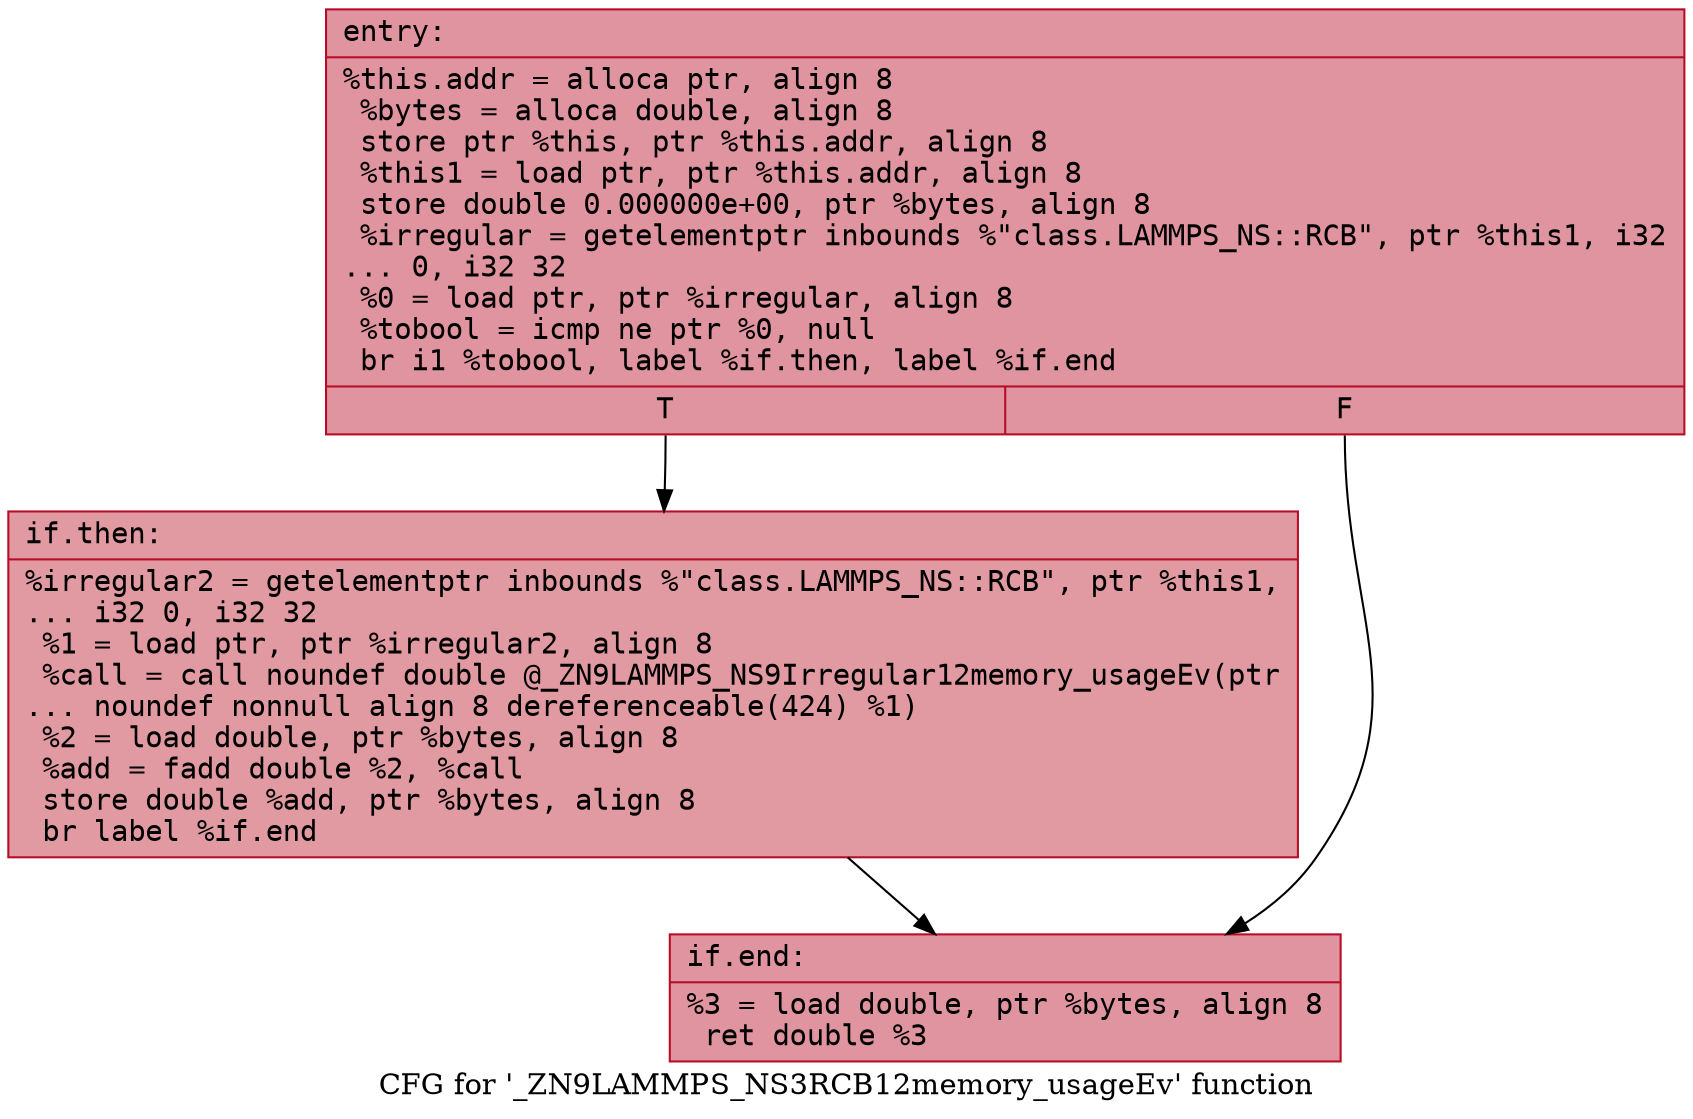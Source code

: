 digraph "CFG for '_ZN9LAMMPS_NS3RCB12memory_usageEv' function" {
	label="CFG for '_ZN9LAMMPS_NS3RCB12memory_usageEv' function";

	Node0x557c0c5e2d60 [shape=record,color="#b70d28ff", style=filled, fillcolor="#b70d2870" fontname="Courier",label="{entry:\l|  %this.addr = alloca ptr, align 8\l  %bytes = alloca double, align 8\l  store ptr %this, ptr %this.addr, align 8\l  %this1 = load ptr, ptr %this.addr, align 8\l  store double 0.000000e+00, ptr %bytes, align 8\l  %irregular = getelementptr inbounds %\"class.LAMMPS_NS::RCB\", ptr %this1, i32\l... 0, i32 32\l  %0 = load ptr, ptr %irregular, align 8\l  %tobool = icmp ne ptr %0, null\l  br i1 %tobool, label %if.then, label %if.end\l|{<s0>T|<s1>F}}"];
	Node0x557c0c5e2d60:s0 -> Node0x557c0c5e32b0[tooltip="entry -> if.then\nProbability 62.50%" ];
	Node0x557c0c5e2d60:s1 -> Node0x557c0c5e3320[tooltip="entry -> if.end\nProbability 37.50%" ];
	Node0x557c0c5e32b0 [shape=record,color="#b70d28ff", style=filled, fillcolor="#bb1b2c70" fontname="Courier",label="{if.then:\l|  %irregular2 = getelementptr inbounds %\"class.LAMMPS_NS::RCB\", ptr %this1,\l... i32 0, i32 32\l  %1 = load ptr, ptr %irregular2, align 8\l  %call = call noundef double @_ZN9LAMMPS_NS9Irregular12memory_usageEv(ptr\l... noundef nonnull align 8 dereferenceable(424) %1)\l  %2 = load double, ptr %bytes, align 8\l  %add = fadd double %2, %call\l  store double %add, ptr %bytes, align 8\l  br label %if.end\l}"];
	Node0x557c0c5e32b0 -> Node0x557c0c5e3320[tooltip="if.then -> if.end\nProbability 100.00%" ];
	Node0x557c0c5e3320 [shape=record,color="#b70d28ff", style=filled, fillcolor="#b70d2870" fontname="Courier",label="{if.end:\l|  %3 = load double, ptr %bytes, align 8\l  ret double %3\l}"];
}

